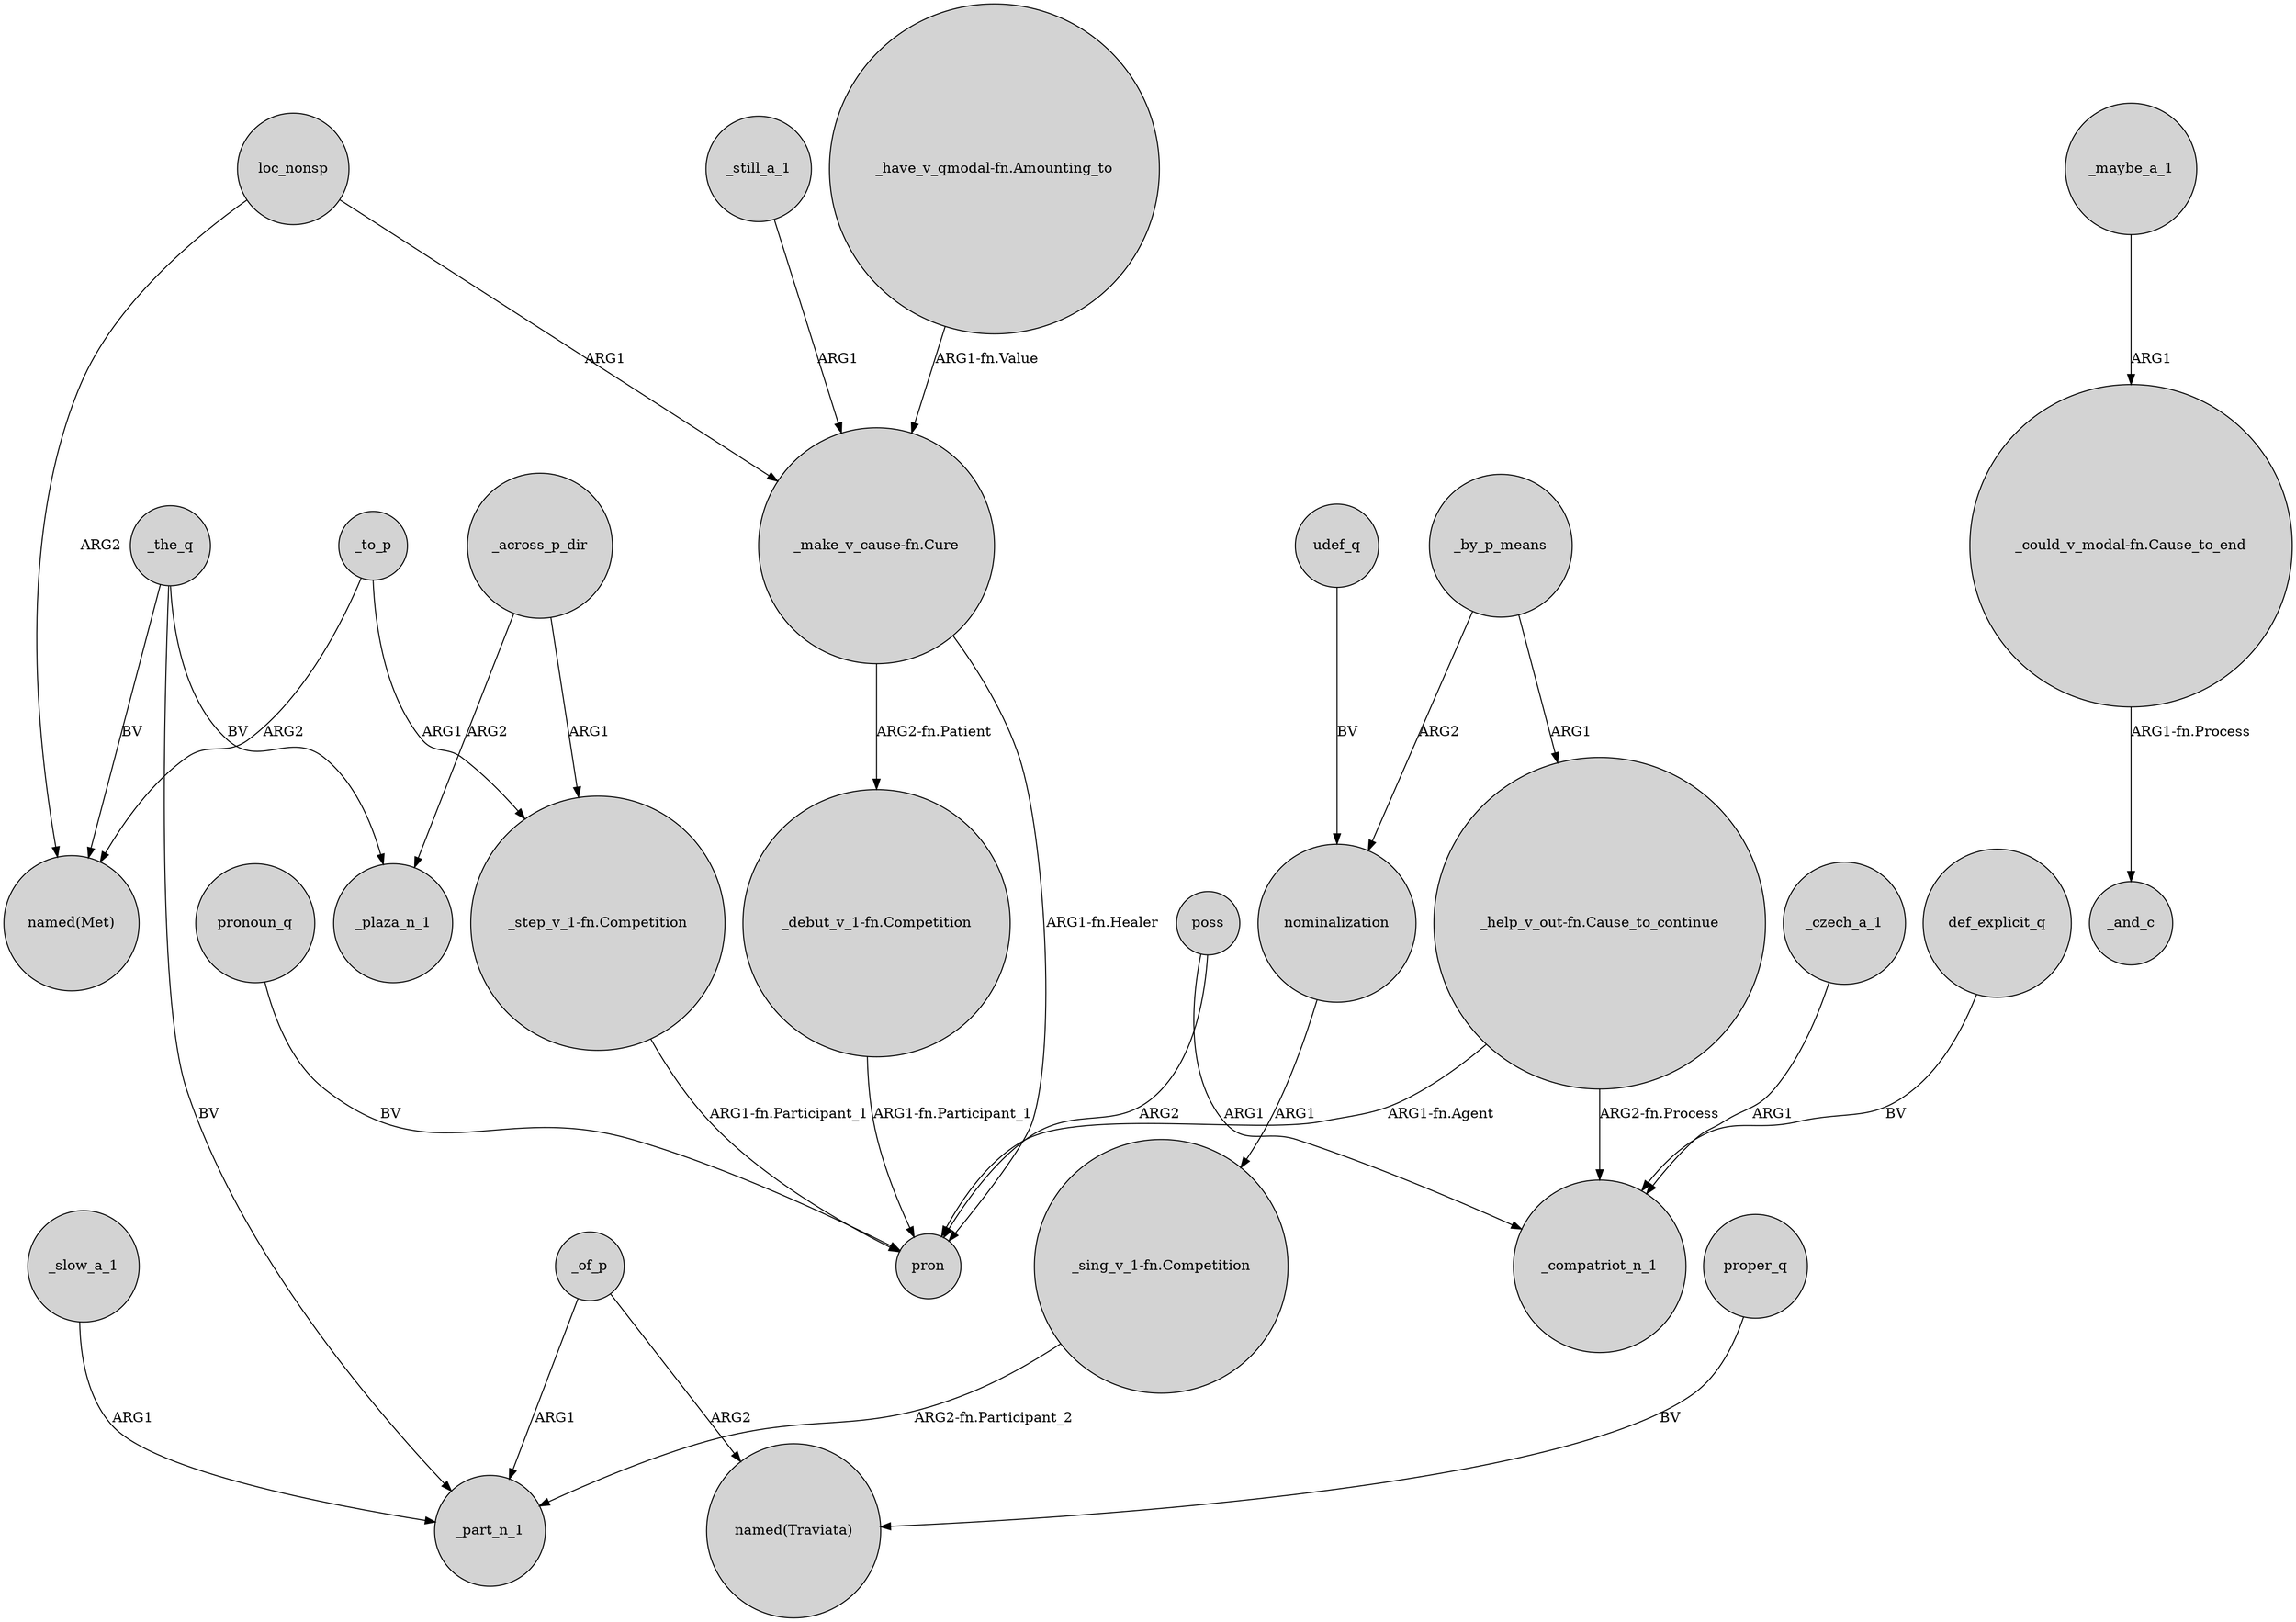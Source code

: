 digraph {
	node [shape=circle style=filled]
	_czech_a_1 -> _compatriot_n_1 [label=ARG1]
	_slow_a_1 -> _part_n_1 [label=ARG1]
	"_help_v_out-fn.Cause_to_continue" -> pron [label="ARG1-fn.Agent"]
	"_have_v_qmodal-fn.Amounting_to" -> "_make_v_cause-fn.Cure" [label="ARG1-fn.Value"]
	udef_q -> nominalization [label=BV]
	_across_p_dir -> _plaza_n_1 [label=ARG2]
	loc_nonsp -> "named(Met)" [label=ARG2]
	nominalization -> "_sing_v_1-fn.Competition" [label=ARG1]
	loc_nonsp -> "_make_v_cause-fn.Cure" [label=ARG1]
	"_could_v_modal-fn.Cause_to_end" -> _and_c [label="ARG1-fn.Process"]
	_still_a_1 -> "_make_v_cause-fn.Cure" [label=ARG1]
	_to_p -> "_step_v_1-fn.Competition" [label=ARG1]
	def_explicit_q -> _compatriot_n_1 [label=BV]
	"_debut_v_1-fn.Competition" -> pron [label="ARG1-fn.Participant_1"]
	poss -> _compatriot_n_1 [label=ARG1]
	pronoun_q -> pron [label=BV]
	_the_q -> _plaza_n_1 [label=BV]
	poss -> pron [label=ARG2]
	_by_p_means -> "_help_v_out-fn.Cause_to_continue" [label=ARG1]
	"_help_v_out-fn.Cause_to_continue" -> _compatriot_n_1 [label="ARG2-fn.Process"]
	_maybe_a_1 -> "_could_v_modal-fn.Cause_to_end" [label=ARG1]
	"_make_v_cause-fn.Cure" -> "_debut_v_1-fn.Competition" [label="ARG2-fn.Patient"]
	proper_q -> "named(Traviata)" [label=BV]
	_by_p_means -> nominalization [label=ARG2]
	"_sing_v_1-fn.Competition" -> _part_n_1 [label="ARG2-fn.Participant_2"]
	_the_q -> "named(Met)" [label=BV]
	_of_p -> "named(Traviata)" [label=ARG2]
	_across_p_dir -> "_step_v_1-fn.Competition" [label=ARG1]
	_to_p -> "named(Met)" [label=ARG2]
	"_step_v_1-fn.Competition" -> pron [label="ARG1-fn.Participant_1"]
	"_make_v_cause-fn.Cure" -> pron [label="ARG1-fn.Healer"]
	_of_p -> _part_n_1 [label=ARG1]
	_the_q -> _part_n_1 [label=BV]
}
